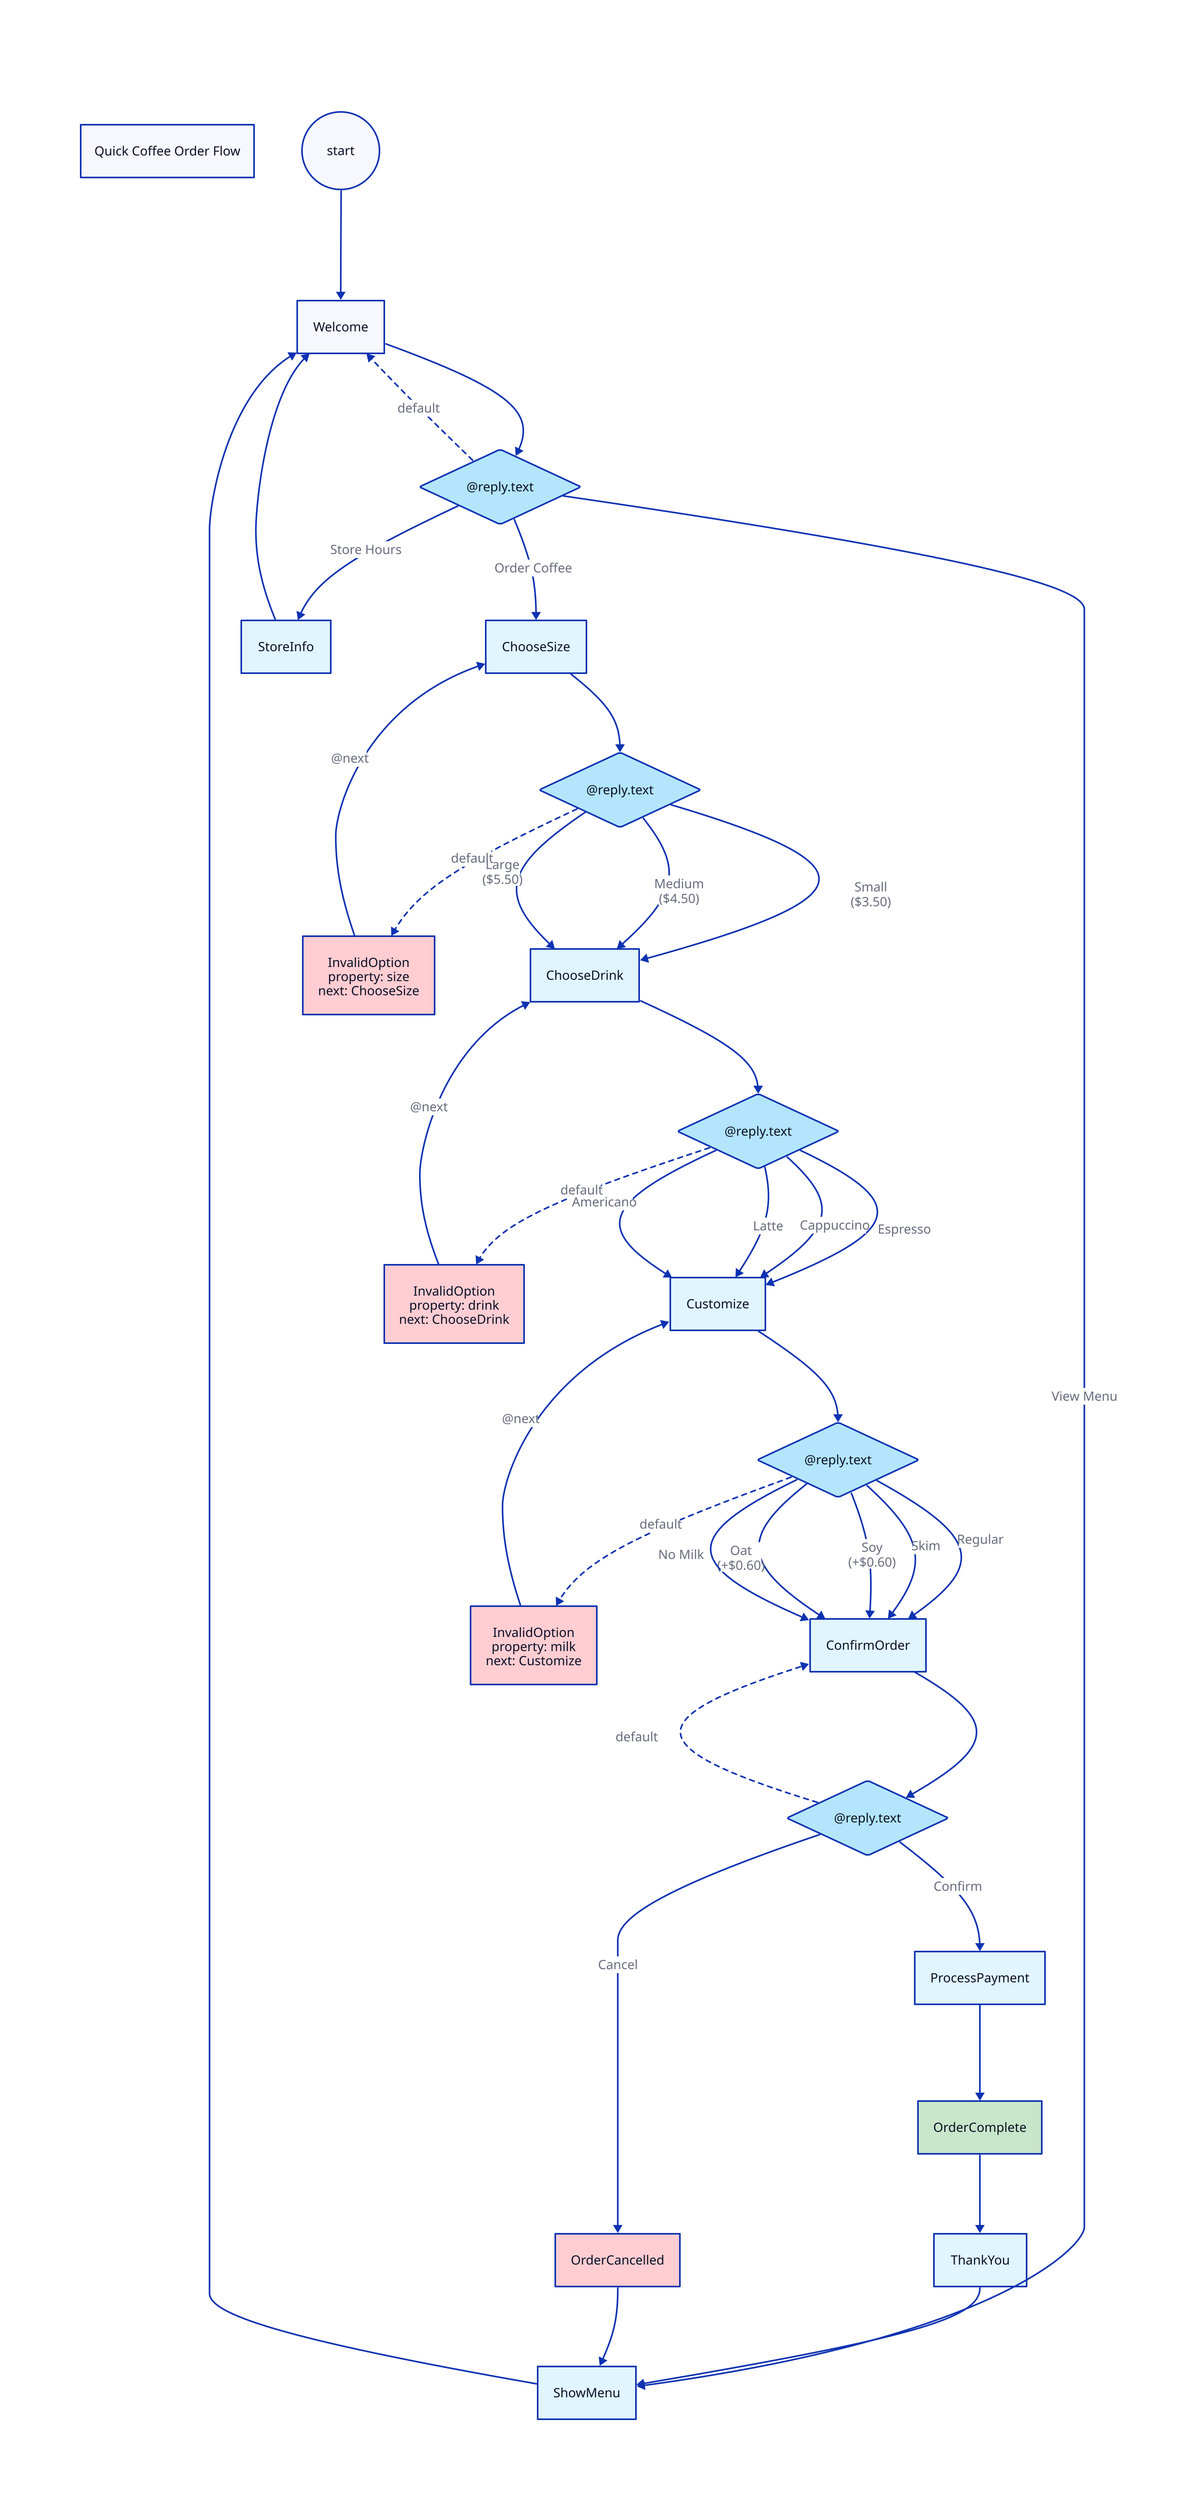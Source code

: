 # Coffee Shop Order Flow
title: Quick Coffee Order Flow

# Start state
start: {shape: circle}
start -> Welcome

# Welcome state and match block
Welcome: {
  shape: rectangle
}

Welcome -> Welcome_match
 
Welcome_match: {
  shape: diamond
  label: "@reply.text"
  style.fill: "#b3e5fc"
}

Welcome_match -> ChooseSize: "Order Coffee"
Welcome_match -> ShowMenu: "View Menu"
Welcome_match -> StoreInfo: "Store Hours"
Welcome_match -> Welcome: default {
  style.stroke-dash: 3
}

# ChooseSize state and match block
ChooseSize: {
  shape: rectangle
  style.fill: "#e1f5fe"
}

ChooseSize -> ChooseSize_match

ChooseSize_match: {
  shape: diamond
  label: "@reply.text"
  style.fill: "#b3e5fc"
}

ChooseSize_match -> ChooseDrink: "Small\n(\$3.50)"
ChooseSize_match -> ChooseDrink: "Medium\n(\$4.50)"
ChooseSize_match -> ChooseDrink: "Large\n(\$5.50)"
ChooseSize_match -> InvalidOption_size: default {
  style.stroke-dash: 3
}

InvalidOption_size: {
  shape: rectangle
  label: "InvalidOption\nproperty: size\nnext: ChooseSize"
  style.fill: "#ffcdd2"
}
InvalidOption_size -> ChooseSize: "@next"

# ChooseDrink state and match block
ChooseDrink: {
  shape: rectangle
  style.fill: "#e1f5fe"
}

ChooseDrink -> ChooseDrink_match

ChooseDrink_match: {
  shape: diamond
  label: "@reply.text"
  style.fill: "#b3e5fc"
}

ChooseDrink_match -> Customize: Espresso
ChooseDrink_match -> Customize: Cappuccino
ChooseDrink_match -> Customize: Latte
ChooseDrink_match -> Customize: Americano
ChooseDrink_match -> InvalidOption_drink: default {
  style.stroke-dash: 3
}

InvalidOption_drink: {
  shape: rectangle
  label: "InvalidOption\nproperty: drink\nnext: ChooseDrink"
  style.fill: "#ffcdd2"
}
InvalidOption_drink -> ChooseDrink: "@next"

# Customize state and match block
Customize: {
  shape: rectangle
  style.fill: "#e1f5fe"
}

Customize -> Customize_match

Customize_match: {
  shape: diamond
  label: "@reply.text"
  style.fill: "#b3e5fc"
}

Customize_match -> ConfirmOrder: Regular
Customize_match -> ConfirmOrder: Skim
Customize_match -> ConfirmOrder: "Soy\n(+\$0.60)"
Customize_match -> ConfirmOrder: "Oat\n(+\$0.60)"
Customize_match -> ConfirmOrder: "No Milk"
Customize_match -> InvalidOption_milk: default {
  style.stroke-dash: 3
}

InvalidOption_milk: {
  shape: rectangle
  label: "InvalidOption\nproperty: milk\nnext: Customize"
  style.fill: "#ffcdd2"
}
InvalidOption_milk -> Customize: "@next"

# ConfirmOrder state and match block
ConfirmOrder: {
  shape: rectangle
  style.fill: "#e1f5fe"
}

ConfirmOrder -> ConfirmOrder_match

ConfirmOrder_match: {
  shape: diamond
  label: "@reply.text"
  style.fill: "#b3e5fc"
}

ConfirmOrder_match -> ProcessPayment: Confirm
ConfirmOrder_match -> OrderCancelled: Cancel
ConfirmOrder_match -> ConfirmOrder: default {
  style.stroke-dash: 3
}

# Simple states with direct transitions
ProcessPayment: {
  shape: rectangle
  style.fill: "#e1f5fe"
}
ProcessPayment -> OrderComplete

OrderComplete: {
  shape: rectangle
  style.fill: "#c8e6c9"
}
OrderComplete -> ThankYou

ThankYou: {
  shape: rectangle
  style.fill: "#e1f5fe"
}
ThankYou -> ShowMenu

ShowMenu: {
  shape: rectangle
  style.fill: "#e1f5fe"
}
ShowMenu -> Welcome

OrderCancelled: {
  shape: rectangle
  style.fill: "#ffcdd2"
}
OrderCancelled -> ShowMenu

StoreInfo: {
  shape: rectangle
  style.fill: "#e1f5fe"
}
StoreInfo -> Welcome

# Legend
legend: {
  shape: rectangle
  style.fill: "#f5f5f5"
  label: |md
    # Legend
    - **Rectangle**: State
    - **Diamond**: Match block
    - **Blue**: Messages
    - **Red**: Transient States
  |
}